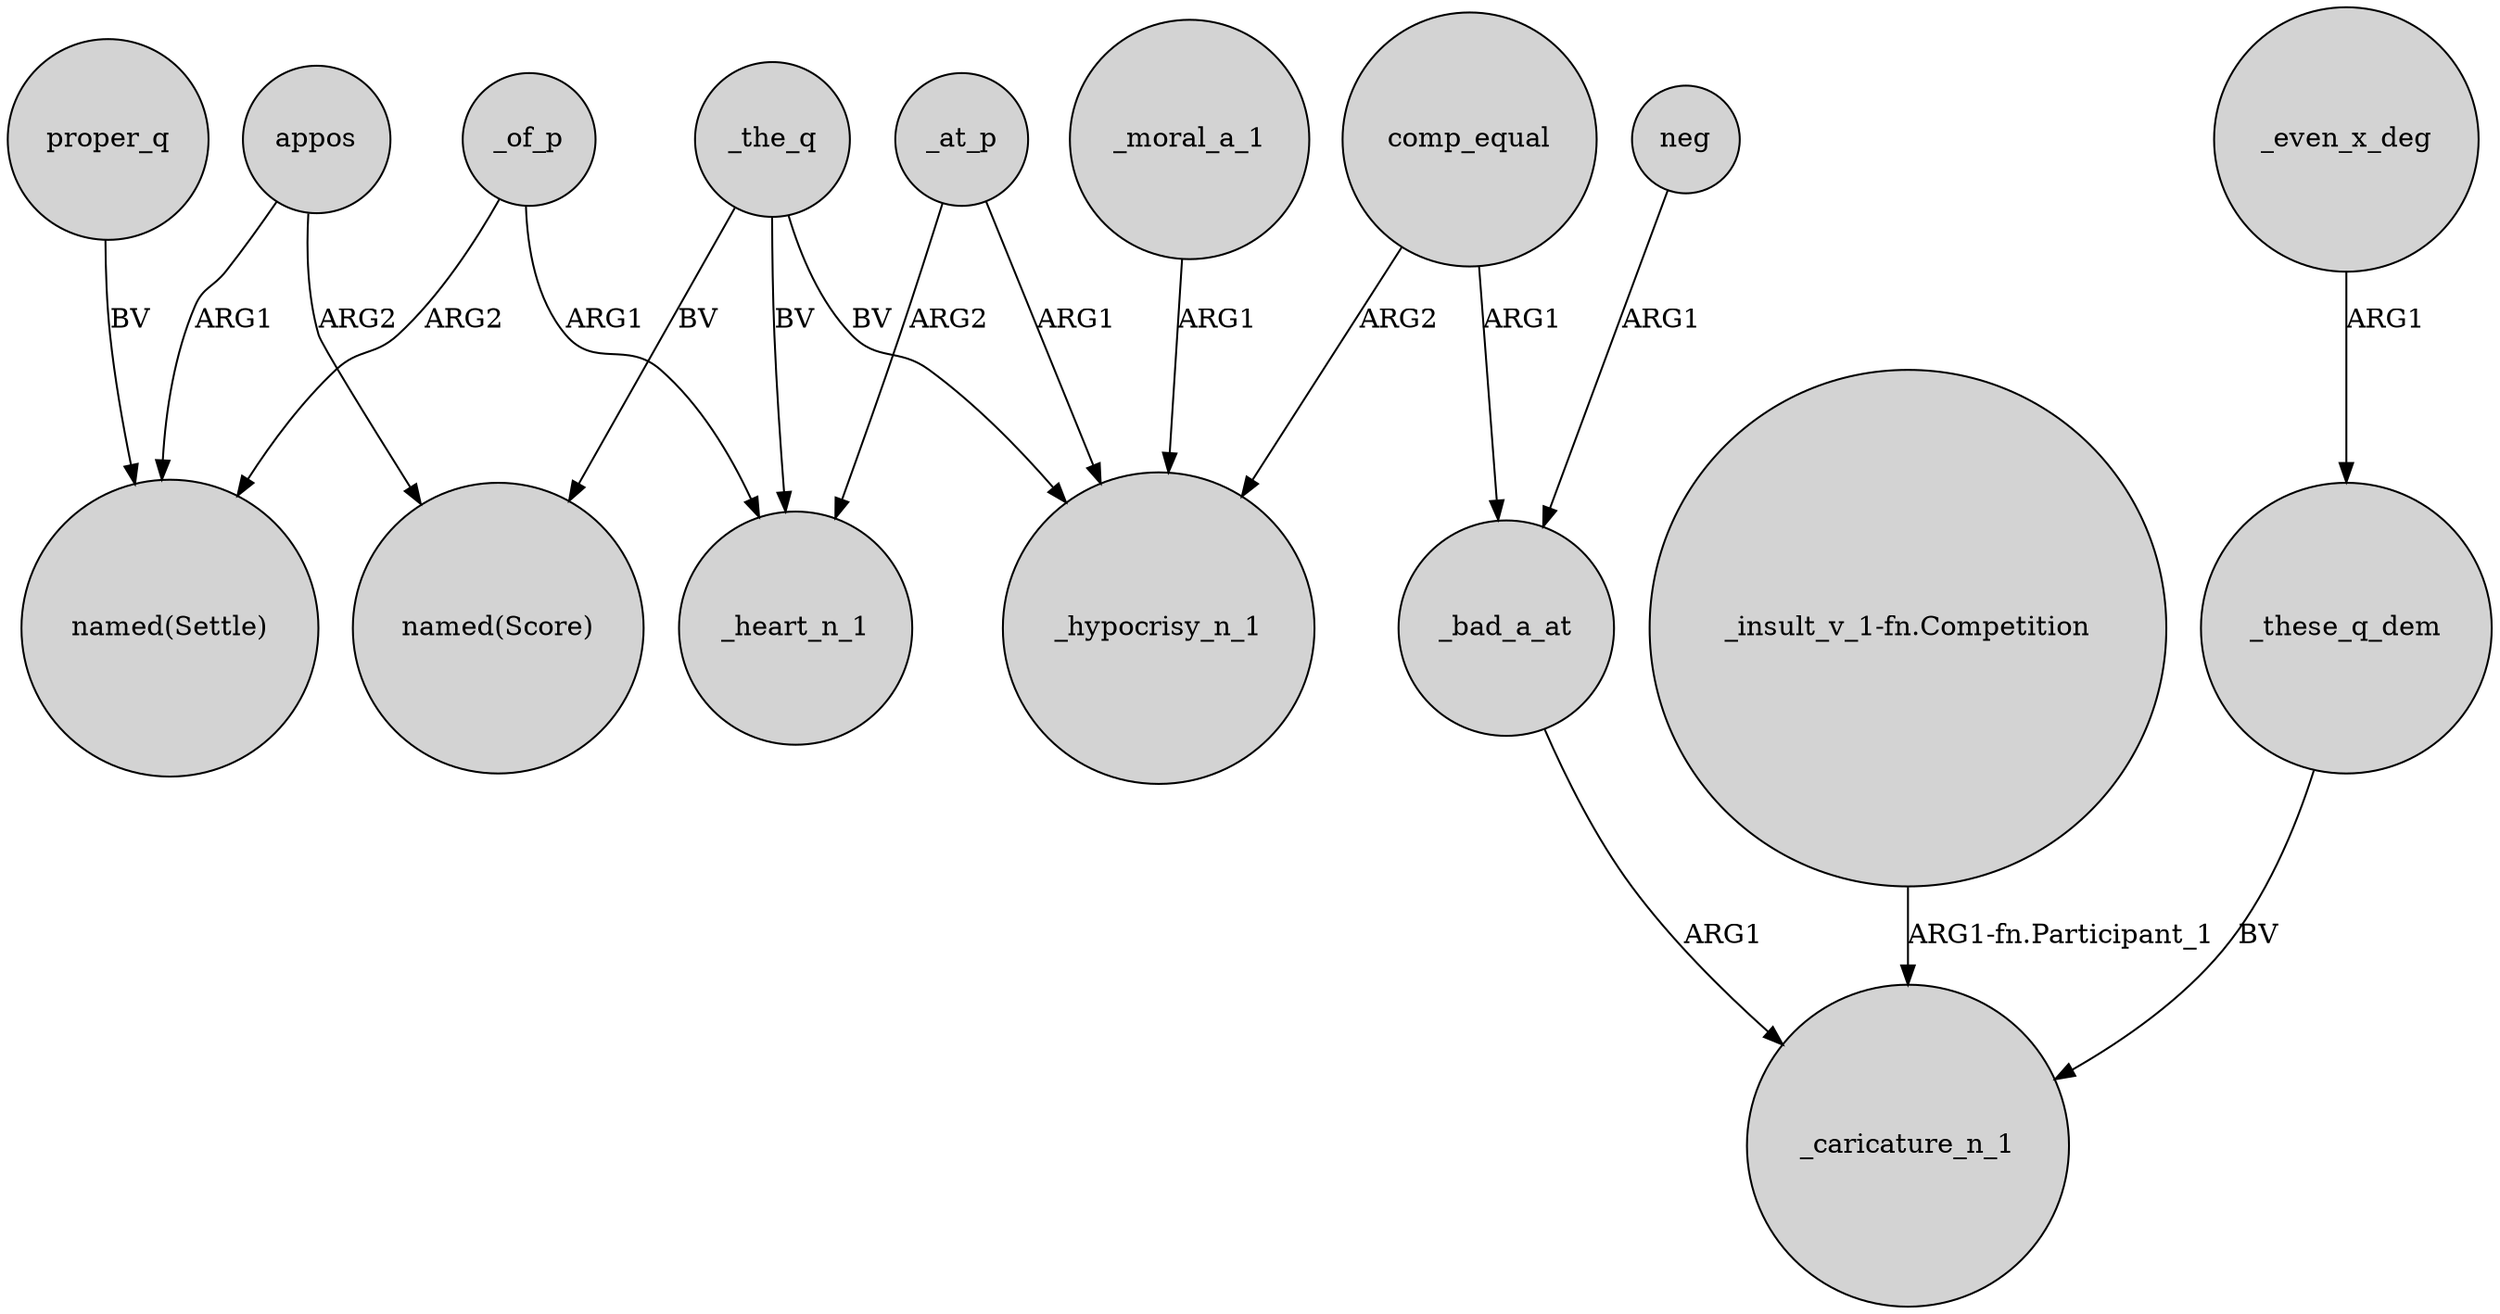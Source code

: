 digraph {
	node [shape=circle style=filled]
	_at_p -> _heart_n_1 [label=ARG2]
	_of_p -> "named(Settle)" [label=ARG2]
	comp_equal -> _hypocrisy_n_1 [label=ARG2]
	_moral_a_1 -> _hypocrisy_n_1 [label=ARG1]
	appos -> "named(Score)" [label=ARG2]
	_the_q -> "named(Score)" [label=BV]
	_at_p -> _hypocrisy_n_1 [label=ARG1]
	_the_q -> _heart_n_1 [label=BV]
	neg -> _bad_a_at [label=ARG1]
	_of_p -> _heart_n_1 [label=ARG1]
	_the_q -> _hypocrisy_n_1 [label=BV]
	"_insult_v_1-fn.Competition" -> _caricature_n_1 [label="ARG1-fn.Participant_1"]
	_these_q_dem -> _caricature_n_1 [label=BV]
	proper_q -> "named(Settle)" [label=BV]
	appos -> "named(Settle)" [label=ARG1]
	_bad_a_at -> _caricature_n_1 [label=ARG1]
	_even_x_deg -> _these_q_dem [label=ARG1]
	comp_equal -> _bad_a_at [label=ARG1]
}
